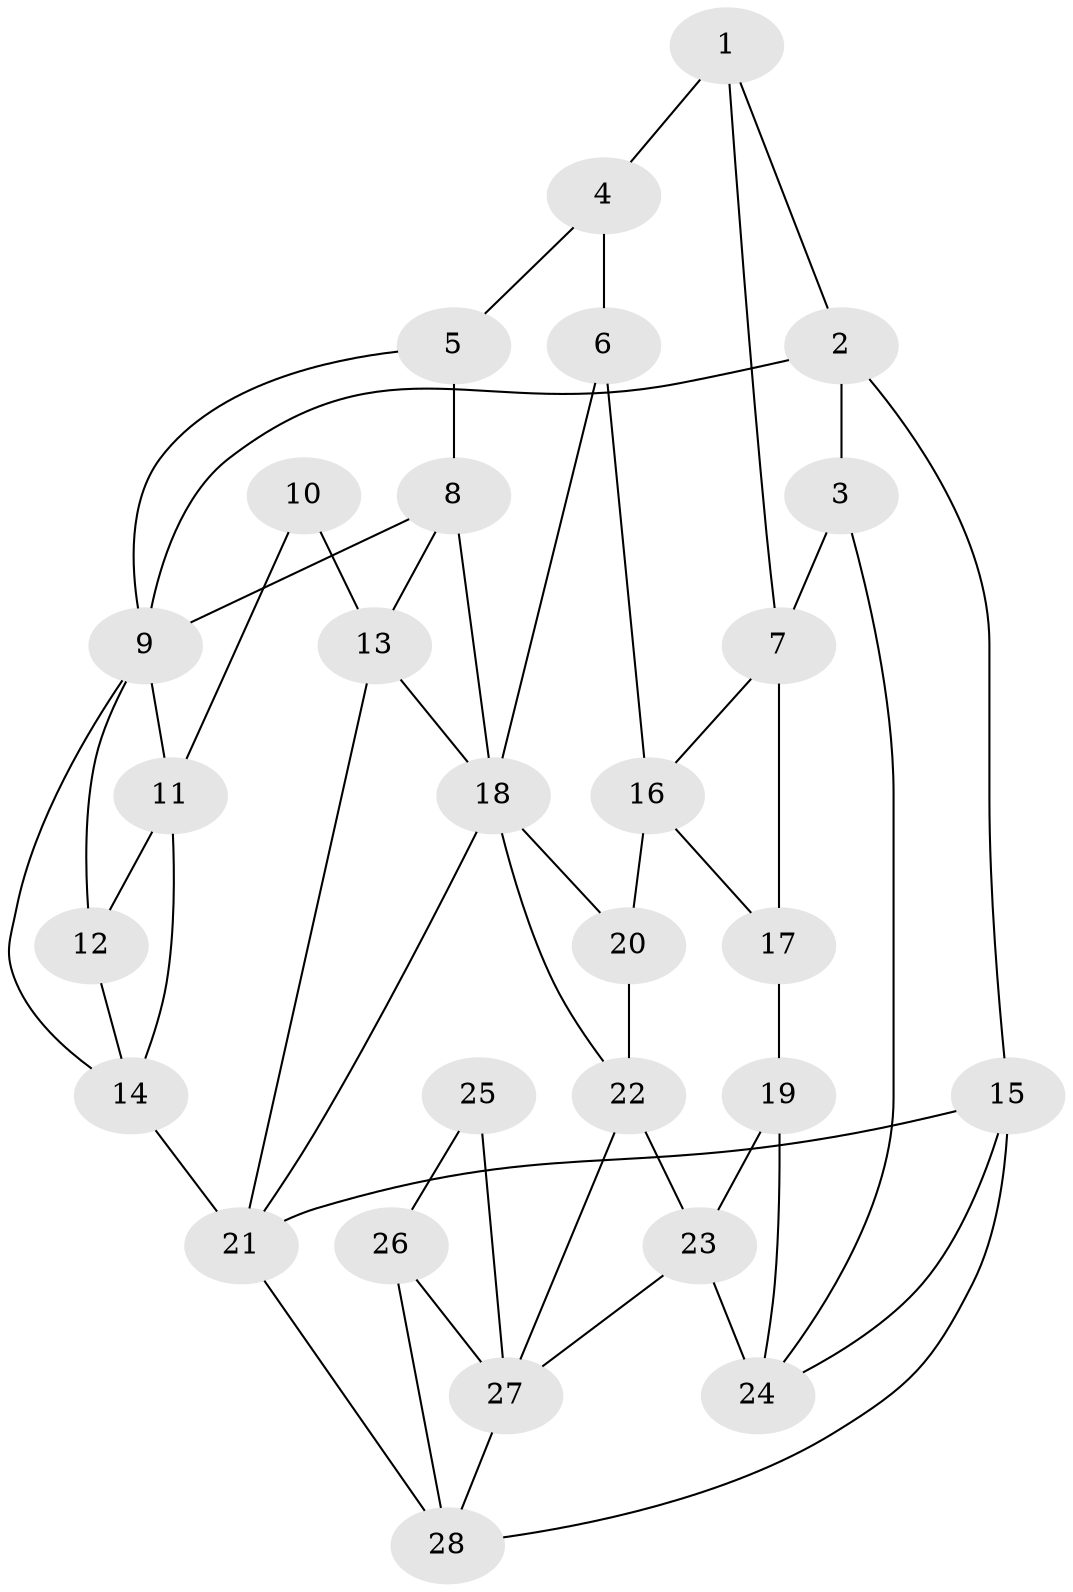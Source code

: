 // original degree distribution, {3: 0.03333333333333333, 5: 0.5, 4: 0.23333333333333334, 6: 0.23333333333333334}
// Generated by graph-tools (version 1.1) at 2025/38/03/04/25 23:38:26]
// undirected, 28 vertices, 52 edges
graph export_dot {
  node [color=gray90,style=filled];
  1;
  2;
  3;
  4;
  5;
  6;
  7;
  8;
  9;
  10;
  11;
  12;
  13;
  14;
  15;
  16;
  17;
  18;
  19;
  20;
  21;
  22;
  23;
  24;
  25;
  26;
  27;
  28;
  1 -- 2 [weight=1.0];
  1 -- 4 [weight=1.0];
  1 -- 7 [weight=1.0];
  2 -- 3 [weight=2.0];
  2 -- 9 [weight=2.0];
  2 -- 15 [weight=1.0];
  3 -- 7 [weight=1.0];
  3 -- 24 [weight=1.0];
  4 -- 5 [weight=2.0];
  4 -- 6 [weight=2.0];
  5 -- 8 [weight=1.0];
  5 -- 9 [weight=1.0];
  6 -- 16 [weight=1.0];
  6 -- 18 [weight=1.0];
  7 -- 16 [weight=1.0];
  7 -- 17 [weight=2.0];
  8 -- 9 [weight=1.0];
  8 -- 13 [weight=2.0];
  8 -- 18 [weight=1.0];
  9 -- 11 [weight=1.0];
  9 -- 12 [weight=1.0];
  9 -- 14 [weight=1.0];
  10 -- 11 [weight=1.0];
  10 -- 13 [weight=2.0];
  11 -- 12 [weight=1.0];
  11 -- 14 [weight=1.0];
  12 -- 14 [weight=2.0];
  13 -- 18 [weight=1.0];
  13 -- 21 [weight=1.0];
  14 -- 21 [weight=2.0];
  15 -- 21 [weight=1.0];
  15 -- 24 [weight=1.0];
  15 -- 28 [weight=1.0];
  16 -- 17 [weight=1.0];
  16 -- 20 [weight=2.0];
  17 -- 19 [weight=2.0];
  18 -- 20 [weight=1.0];
  18 -- 21 [weight=1.0];
  18 -- 22 [weight=1.0];
  19 -- 23 [weight=1.0];
  19 -- 24 [weight=1.0];
  20 -- 22 [weight=1.0];
  21 -- 28 [weight=1.0];
  22 -- 23 [weight=1.0];
  22 -- 27 [weight=1.0];
  23 -- 24 [weight=3.0];
  23 -- 27 [weight=1.0];
  25 -- 26 [weight=2.0];
  25 -- 27 [weight=1.0];
  26 -- 27 [weight=1.0];
  26 -- 28 [weight=1.0];
  27 -- 28 [weight=1.0];
}
